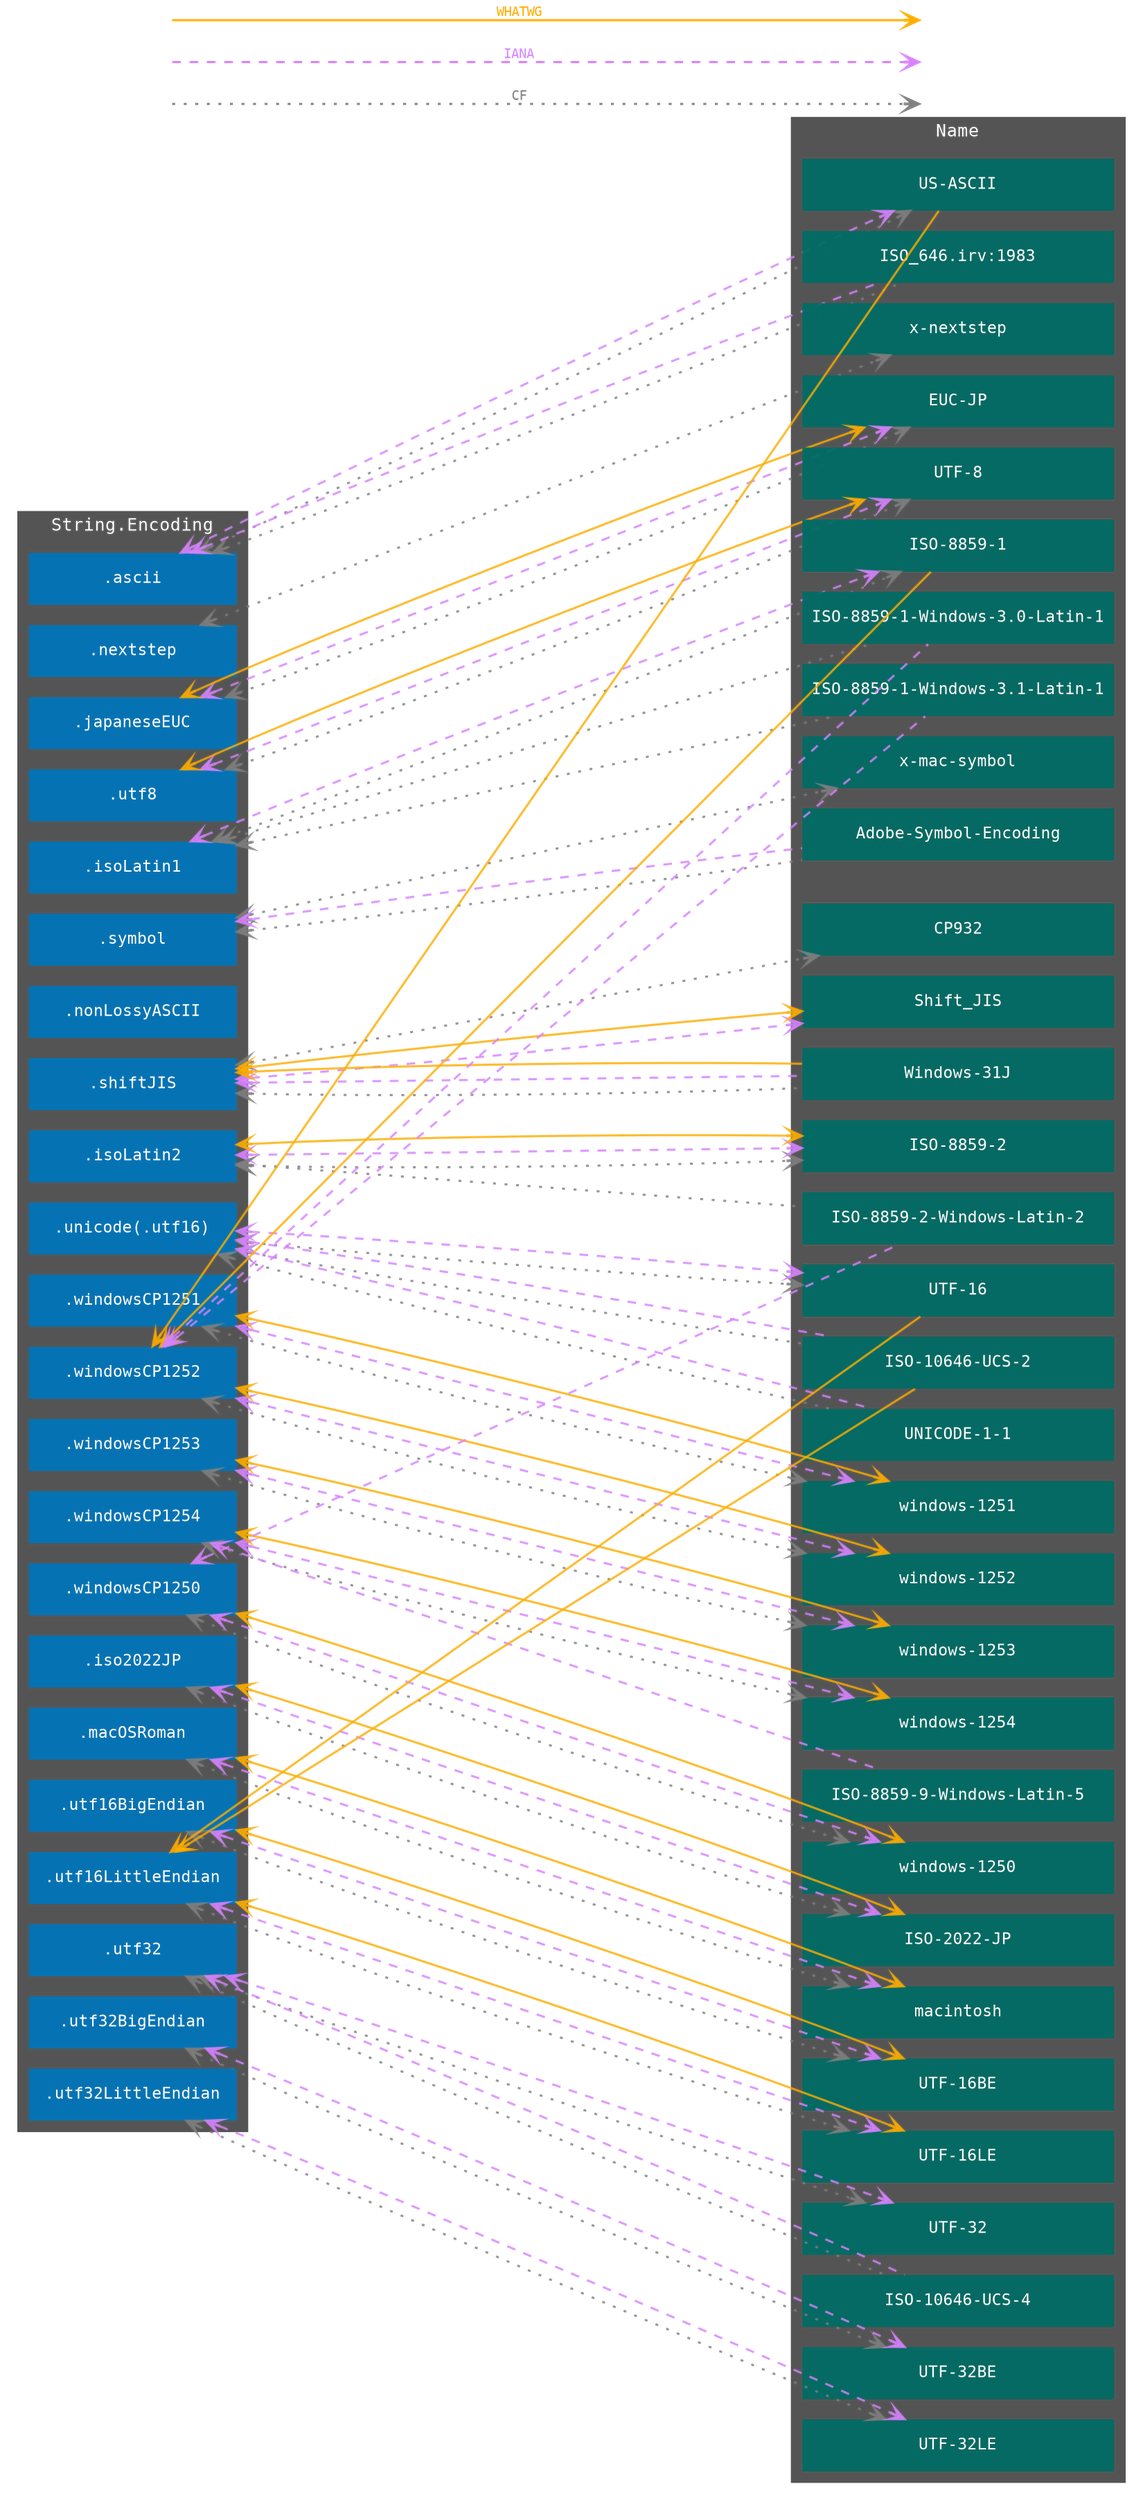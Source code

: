 graph EncodingNameMapping {
  layout=dot
  rankdir=LR
  color="#FFFFFF00"
  bgcolor="#FFFFFF00"
  fontcolor="#FFFFFFFF"
  fontname=monospace
  fontsize="12pt"
  nodesep=0.2
  ranksep=5
  splines=false
  compound=true

  node [
    shape=rect
    fixedsize=true
    height=0.5
    fontname=monospace
    fontsize="11pt"
  ]
  edge [
    fontname=monospace
    fontsize="9pt"
    arrowhead=open
    arrowtail=open
    penwidth=1.5
  ]

  subgraph Mapping {
    bgcolor="#000000AA"

    subgraph "Encodings" {
      cluster=true
      label="String.Encoding"
      rank=same

      node[
        style=filled
        fillcolor="#0076BAEE"
        color="#0076BA00"
        fontcolor=white
        width=2
      ]

      ".ascii"
      ".nextstep"
      ".japaneseEUC"
      ".utf8"
      ".isoLatin1"
      ".symbol"
      ".nonLossyASCII"
      ".shiftJIS"
      ".isoLatin2"
      ".utf16"[label=".unicode(.utf16)"]
      ".windowsCP1251"
      ".windowsCP1252"
      ".windowsCP1253"
      ".windowsCP1254"
      ".windowsCP1250"
      ".iso2022JP"
      ".macOSRoman"
      ".utf16BigEndian"
      ".utf16LittleEndian"
      ".utf32"
      ".utf32BigEndian"
      ".utf32LittleEndian"
    }

    subgraph "Names" {
      cluster=true
      label="Name"
      rank=same

      node[
        style=filled
        fillcolor="#006C65EE"
        color="#006C6500"
        fontcolor=white
        width=3
      ]

      "US-ASCII"
      "ISO_646.irv:1983"
      "x-nextstep"
      "EUC-JP"
      "UTF-8"
      "ISO-8859-1"
      "x-mac-symbol"
      "Adobe-Symbol-Encoding"
      "NonLossyASCIINameIsMissing" [style=invis height=0]
      "CP932"
      "Shift_JIS"
      "Windows-31J"
      "ISO-8859-2"
      "UTF-16"
      "ISO-10646-UCS-2"
      "UNICODE-1-1"
      "windows-1251"
      "windows-1252"
      "ISO-8859-1-Windows-3.0-Latin-1"
      "ISO-8859-1-Windows-3.1-Latin-1"
      "windows-1253"
      "windows-1254"
      "ISO-8859-9-Windows-Latin-5"
      "windows-1250"
      "ISO-8859-2-Windows-Latin-2"
      "ISO-2022-JP"
      "macintosh"
      "UTF-16BE"
      "UTF-16LE"
      "UTF-32"
      "ISO-10646-UCS-4"
      "UTF-32BE"
      "UTF-32LE"
    }

    ".nonLossyASCII" -- "NonLossyASCIINameIsMissing" [style=invis]
  }

  subgraph Legend {
    node [style=invis height=0]
    "LegendCF-start" -- "LegendCF-end" [
      style=dotted
      color="#808080"
      fontcolor="#808080"
      label=CF
      dir=forward
    ]
    "legendIANA-start" -- "legendIANA-end" [
      style=dashed
      color="#D783FF"
      fontcolor="#D783FF"
      label=IANA
      dir=forward
    ]
    "legendWHATWG-start" -- "legendWHATWG-end" [ 
      style=solid
      color="#FEAE00"
      fontcolor="#FEAE00"
      label=WHATWG
      dir=forward
    ]
  }
  
  // CF
  edge [
    style=dotted
    color="#808080CC"
    fontcolor="#808080"
    label=""
    constraint=true
  ]
  ".ascii" -- "US-ASCII" [dir=both]
  ".ascii" -- "ISO_646.irv:1983" [dir=back]
  ".nextstep" -- "x-nextstep" [dir=both]
  ".japaneseEUC" -- "EUC-JP" [dir=both]
  ".utf8" -- "UTF-8" [dir=both]
  ".isoLatin1" -- "ISO-8859-1" [dir=both]
  ".isoLatin1" -- "ISO-8859-1-Windows-3.0-Latin-1" [dir=back]
  ".isoLatin1" -- "ISO-8859-1-Windows-3.1-Latin-1" [dir=back]
  ".symbol" -- "x-mac-symbol" [dir=both]
  ".symbol" -- "Adobe-Symbol-Encoding" [dir=back]
  ".shiftJIS" -- "CP932" [dir=both]
  ".shiftJIS" -- "Windows-31J" [dir=back]
  ".isoLatin2" -- "ISO-8859-2" [dir=both]
  ".isoLatin2" -- "ISO-8859-2-Windows-Latin-2" [dir=back]
  ".utf16" -- "UTF-16" [dir=both]
  ".utf16" -- "ISO-10646-UCS-2" [dir=back]
  ".utf16" -- "UNICODE-1-1" [dir=back]
  ".windowsCP1251" -- "windows-1251" [dir=both]
  ".windowsCP1252" -- "windows-1252" [dir=both]
  ".windowsCP1253" -- "windows-1253" [dir=both]
  ".windowsCP1254" -- "windows-1254" [dir=both]
  ".windowsCP1250" -- "windows-1250" [dir=both]
  ".iso2022JP" -- "ISO-2022-JP" [dir=both]
  ".macOSRoman" -- "macintosh" [dir=both]
  ".utf16BigEndian" -- "UTF-16BE" [dir=both]
  ".utf16LittleEndian" -- "UTF-16LE" [dir=both]
  ".utf32" -- "UTF-32" [dir=both]
  ".utf32" -- "ISO-10646-UCS-4" [dir=back]
  ".utf32BigEndian" -- "UTF-32BE" [dir=both]
  ".utf32LittleEndian" -- "UTF-32LE" [dir=both]

  // IANA
  edge [
    style=dashed
    color="#D783FFCC"
    fontcolor="#D783FF"
    label=""
    constraint=false
  ]
  ".ascii" -- "US-ASCII" [dir=both]
  ".ascii" -- "ISO_646.irv:1983" [dir=back]
  ".japaneseEUC" -- "EUC-JP" [dir=both]
  ".utf8" -- "UTF-8" [dir=both]
  ".isoLatin1" -- "ISO-8859-1" [dir=both]
  ".symbol" -- "Adobe-Symbol-Encoding" [dir=back]
  ".shiftJIS" -- "Shift_JIS" [dir=both constraint=true]
  ".shiftJIS" -- "Windows-31J" [dir=back constraint=true]
  ".isoLatin2" -- "ISO-8859-2" [dir=both]
  ".utf16" -- "UTF-16" [dir=both]
  ".utf16" -- "ISO-10646-UCS-2" [dir=back]
  ".utf16" -- "UNICODE-1-1" [dir=back]
  ".windowsCP1251" -- "windows-1251" [dir=both]
  ".windowsCP1252" -- "windows-1252" [dir=both]
  ".windowsCP1252" -- "ISO-8859-1-Windows-3.0-Latin-1" [dir=back]
  ".windowsCP1252" -- "ISO-8859-1-Windows-3.1-Latin-1" [dir=back]
  ".windowsCP1253" -- "windows-1253" [dir=both]
  ".windowsCP1254" -- "windows-1254" [dir=both]
  ".windowsCP1254" -- "ISO-8859-9-Windows-Latin-5" [dir=back constraint=true]
  ".windowsCP1250" -- "windows-1250" [dir=both]
  ".windowsCP1250" -- "ISO-8859-2-Windows-Latin-2" [dir=back]
  ".iso2022JP" -- "ISO-2022-JP" [dir=both]
  ".macOSRoman" -- "macintosh" [dir=both]
  ".utf16BigEndian" -- "UTF-16BE" [dir=both]
  ".utf16LittleEndian" -- "UTF-16LE" [dir=both]
  ".utf32" -- "UTF-32" [dir=both]
  ".utf32" -- "ISO-10646-UCS-4" [dir=back]
  ".utf32BigEndian" -- "UTF-32BE" [dir=both]
  ".utf32LittleEndian" -- "UTF-32LE" [dir=both]

  // WHATWG
  edge [
    style=solid
    color="#FEAE00CC"
    fontcolor="#FEAE00"
    label=""
    constraint=false
  ]
  ".japaneseEUC" -- "EUC-JP" [dir=both]
  ".utf8" -- "UTF-8" [dir=both]
  ".shiftJIS" -- "Shift_JIS" [dir=both]
  ".shiftJIS" -- "Windows-31J" [dir=back]
  ".isoLatin2" -- "ISO-8859-2" [dir=both]
  ".windowsCP1251" -- "windows-1251" [dir=both]
  ".windowsCP1252" -- "US-ASCII" [dir=back]
  ".windowsCP1252" -- "ISO-8859-1" [dir=back]
  ".windowsCP1252" -- "windows-1252" [dir=both]
  ".windowsCP1253" -- "windows-1253" [dir=both]
  ".windowsCP1254" -- "windows-1254" [dir=both]
  ".windowsCP1250" -- "windows-1250" [dir=both]
  ".iso2022JP" -- "ISO-2022-JP" [dir=both]
  ".macOSRoman" -- "macintosh" [dir=both]
  ".utf16BigEndian" -- "UTF-16BE" [dir=both]
  ".utf16LittleEndian" -- "UTF-16LE" [dir=both]
  ".utf16LittleEndian" -- "UTF-16" [dir=back]
  ".utf16LittleEndian" -- "ISO-10646-UCS-2" [dir=back]
}

